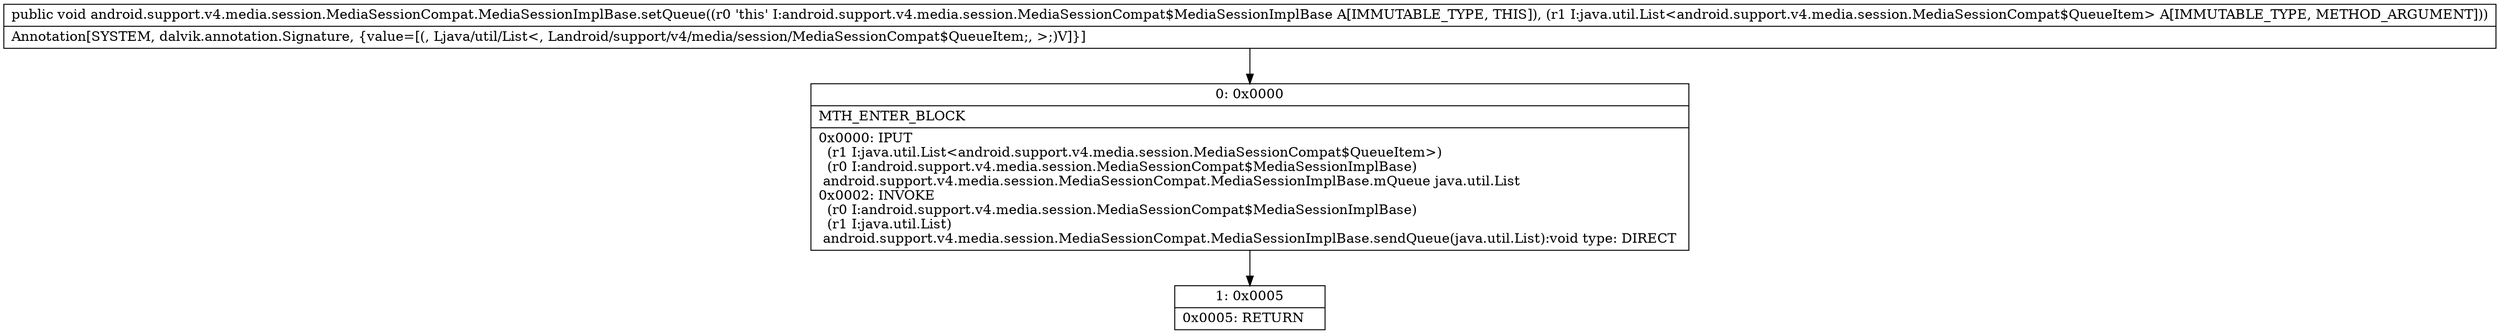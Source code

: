 digraph "CFG forandroid.support.v4.media.session.MediaSessionCompat.MediaSessionImplBase.setQueue(Ljava\/util\/List;)V" {
Node_0 [shape=record,label="{0\:\ 0x0000|MTH_ENTER_BLOCK\l|0x0000: IPUT  \l  (r1 I:java.util.List\<android.support.v4.media.session.MediaSessionCompat$QueueItem\>)\l  (r0 I:android.support.v4.media.session.MediaSessionCompat$MediaSessionImplBase)\l android.support.v4.media.session.MediaSessionCompat.MediaSessionImplBase.mQueue java.util.List \l0x0002: INVOKE  \l  (r0 I:android.support.v4.media.session.MediaSessionCompat$MediaSessionImplBase)\l  (r1 I:java.util.List)\l android.support.v4.media.session.MediaSessionCompat.MediaSessionImplBase.sendQueue(java.util.List):void type: DIRECT \l}"];
Node_1 [shape=record,label="{1\:\ 0x0005|0x0005: RETURN   \l}"];
MethodNode[shape=record,label="{public void android.support.v4.media.session.MediaSessionCompat.MediaSessionImplBase.setQueue((r0 'this' I:android.support.v4.media.session.MediaSessionCompat$MediaSessionImplBase A[IMMUTABLE_TYPE, THIS]), (r1 I:java.util.List\<android.support.v4.media.session.MediaSessionCompat$QueueItem\> A[IMMUTABLE_TYPE, METHOD_ARGUMENT]))  | Annotation[SYSTEM, dalvik.annotation.Signature, \{value=[(, Ljava\/util\/List\<, Landroid\/support\/v4\/media\/session\/MediaSessionCompat$QueueItem;, \>;)V]\}]\l}"];
MethodNode -> Node_0;
Node_0 -> Node_1;
}

